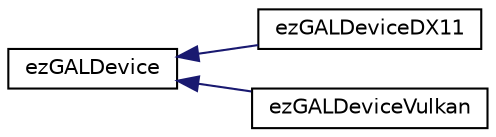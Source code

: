 digraph "Graphical Class Hierarchy"
{
 // LATEX_PDF_SIZE
  edge [fontname="Helvetica",fontsize="10",labelfontname="Helvetica",labelfontsize="10"];
  node [fontname="Helvetica",fontsize="10",shape=record];
  rankdir="LR";
  Node0 [label="ezGALDevice",height=0.2,width=0.4,color="black", fillcolor="white", style="filled",URL="$d2/d09/classez_g_a_l_device.htm",tooltip="The ezRenderDevice class is the primary interface for interactions with rendering APIs It contains a ..."];
  Node0 -> Node1 [dir="back",color="midnightblue",fontsize="10",style="solid",fontname="Helvetica"];
  Node1 [label="ezGALDeviceDX11",height=0.2,width=0.4,color="black", fillcolor="white", style="filled",URL="$d3/d78/classez_g_a_l_device_d_x11.htm",tooltip="The DX11 device implementation of the graphics abstraction layer."];
  Node0 -> Node2 [dir="back",color="midnightblue",fontsize="10",style="solid",fontname="Helvetica"];
  Node2 [label="ezGALDeviceVulkan",height=0.2,width=0.4,color="black", fillcolor="white", style="filled",URL="$d1/d02/classez_g_a_l_device_vulkan.htm",tooltip="The Vulkan device implementation of the graphics abstraction layer."];
}
